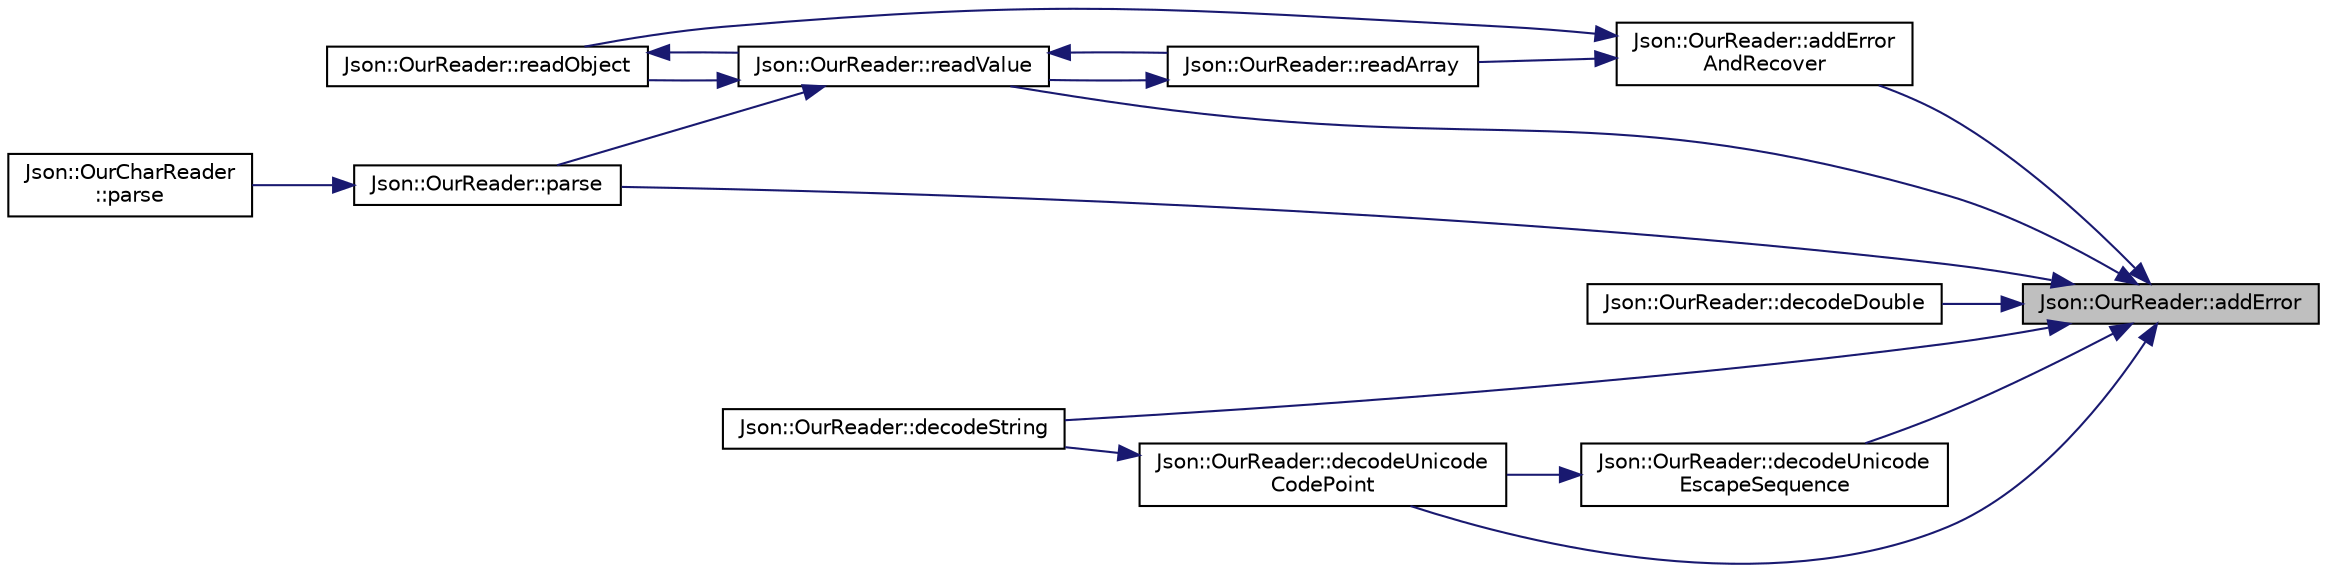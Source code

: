 digraph "Json::OurReader::addError"
{
 // LATEX_PDF_SIZE
  edge [fontname="Helvetica",fontsize="10",labelfontname="Helvetica",labelfontsize="10"];
  node [fontname="Helvetica",fontsize="10",shape=record];
  rankdir="RL";
  Node1 [label="Json::OurReader::addError",height=0.2,width=0.4,color="black", fillcolor="grey75", style="filled", fontcolor="black",tooltip=" "];
  Node1 -> Node2 [dir="back",color="midnightblue",fontsize="10",style="solid",fontname="Helvetica"];
  Node2 [label="Json::OurReader::addError\lAndRecover",height=0.2,width=0.4,color="black", fillcolor="white", style="filled",URL="$class_json_1_1_our_reader.html#a074cf3d91e9404fe89e03cfc6a43e6fb",tooltip=" "];
  Node2 -> Node3 [dir="back",color="midnightblue",fontsize="10",style="solid",fontname="Helvetica"];
  Node3 [label="Json::OurReader::readArray",height=0.2,width=0.4,color="black", fillcolor="white", style="filled",URL="$class_json_1_1_our_reader.html#a0b9f58faf4212c6ecb5d8e2a1ac10257",tooltip=" "];
  Node3 -> Node4 [dir="back",color="midnightblue",fontsize="10",style="solid",fontname="Helvetica"];
  Node4 [label="Json::OurReader::readValue",height=0.2,width=0.4,color="black", fillcolor="white", style="filled",URL="$class_json_1_1_our_reader.html#a1765d9670d191c89a57a22ea5591d35f",tooltip=" "];
  Node4 -> Node5 [dir="back",color="midnightblue",fontsize="10",style="solid",fontname="Helvetica"];
  Node5 [label="Json::OurReader::parse",height=0.2,width=0.4,color="black", fillcolor="white", style="filled",URL="$class_json_1_1_our_reader.html#aba4f8749aab7f02ec17f107e392caf80",tooltip=" "];
  Node5 -> Node6 [dir="back",color="midnightblue",fontsize="10",style="solid",fontname="Helvetica"];
  Node6 [label="Json::OurCharReader\l::parse",height=0.2,width=0.4,color="black", fillcolor="white", style="filled",URL="$class_json_1_1_our_char_reader.html#a547f08ec5a9951ca69e8bb2e90296c83",tooltip="Read a Value from a JSON document. The document must be a UTF-8 encoded string containing the documen..."];
  Node4 -> Node3 [dir="back",color="midnightblue",fontsize="10",style="solid",fontname="Helvetica"];
  Node4 -> Node7 [dir="back",color="midnightblue",fontsize="10",style="solid",fontname="Helvetica"];
  Node7 [label="Json::OurReader::readObject",height=0.2,width=0.4,color="black", fillcolor="white", style="filled",URL="$class_json_1_1_our_reader.html#aea198f8101dba55099f4d8121a993530",tooltip=" "];
  Node7 -> Node4 [dir="back",color="midnightblue",fontsize="10",style="solid",fontname="Helvetica"];
  Node2 -> Node7 [dir="back",color="midnightblue",fontsize="10",style="solid",fontname="Helvetica"];
  Node1 -> Node8 [dir="back",color="midnightblue",fontsize="10",style="solid",fontname="Helvetica"];
  Node8 [label="Json::OurReader::decodeDouble",height=0.2,width=0.4,color="black", fillcolor="white", style="filled",URL="$class_json_1_1_our_reader.html#aa5c15a8cd32754f07430dedba3d1308e",tooltip=" "];
  Node1 -> Node9 [dir="back",color="midnightblue",fontsize="10",style="solid",fontname="Helvetica"];
  Node9 [label="Json::OurReader::decodeString",height=0.2,width=0.4,color="black", fillcolor="white", style="filled",URL="$class_json_1_1_our_reader.html#a5046dfa5d43b1770a091aac0a63a9f4b",tooltip=" "];
  Node1 -> Node10 [dir="back",color="midnightblue",fontsize="10",style="solid",fontname="Helvetica"];
  Node10 [label="Json::OurReader::decodeUnicode\lCodePoint",height=0.2,width=0.4,color="black", fillcolor="white", style="filled",URL="$class_json_1_1_our_reader.html#ac1bf03c161ece082e48da450c50f528d",tooltip=" "];
  Node10 -> Node9 [dir="back",color="midnightblue",fontsize="10",style="solid",fontname="Helvetica"];
  Node1 -> Node11 [dir="back",color="midnightblue",fontsize="10",style="solid",fontname="Helvetica"];
  Node11 [label="Json::OurReader::decodeUnicode\lEscapeSequence",height=0.2,width=0.4,color="black", fillcolor="white", style="filled",URL="$class_json_1_1_our_reader.html#adb39be814cc6076b91a0919bdd5b24b0",tooltip=" "];
  Node11 -> Node10 [dir="back",color="midnightblue",fontsize="10",style="solid",fontname="Helvetica"];
  Node1 -> Node5 [dir="back",color="midnightblue",fontsize="10",style="solid",fontname="Helvetica"];
  Node1 -> Node4 [dir="back",color="midnightblue",fontsize="10",style="solid",fontname="Helvetica"];
}
